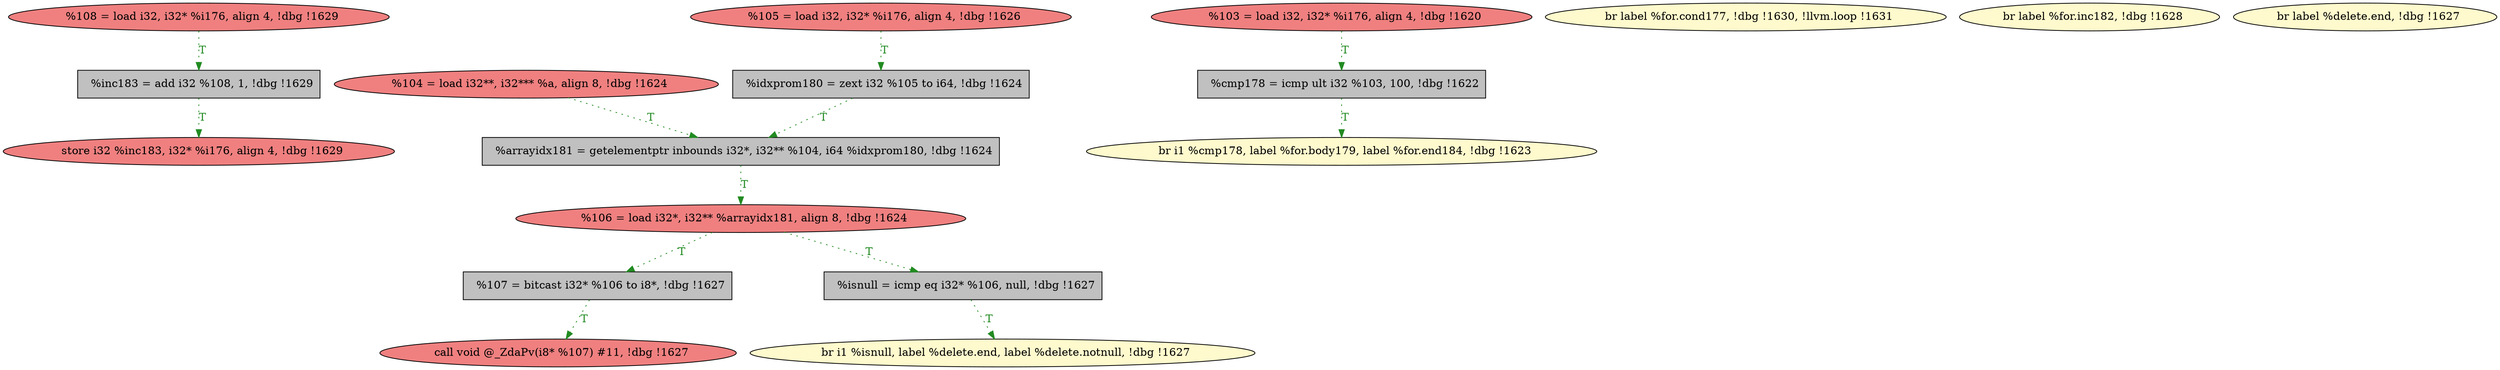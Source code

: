 
digraph G {


node6072 [fillcolor=grey,label="  %inc183 = add i32 %108, 1, !dbg !1629",shape=rectangle,style=filled ]
node6071 [fillcolor=lightcoral,label="  %108 = load i32, i32* %i176, align 4, !dbg !1629",shape=ellipse,style=filled ]
node6058 [fillcolor=lightcoral,label="  call void @_ZdaPv(i8* %107) #11, !dbg !1627",shape=ellipse,style=filled ]
node6062 [fillcolor=lightcoral,label="  store i32 %inc183, i32* %i176, align 4, !dbg !1629",shape=ellipse,style=filled ]
node6060 [fillcolor=lemonchiffon,label="  br i1 %cmp178, label %for.body179, label %for.end184, !dbg !1623",shape=ellipse,style=filled ]
node6068 [fillcolor=lemonchiffon,label="  br i1 %isnull, label %delete.end, label %delete.notnull, !dbg !1627",shape=ellipse,style=filled ]
node6069 [fillcolor=grey,label="  %107 = bitcast i32* %106 to i8*, !dbg !1627",shape=rectangle,style=filled ]
node6057 [fillcolor=lightcoral,label="  %104 = load i32**, i32*** %a, align 8, !dbg !1624",shape=ellipse,style=filled ]
node6055 [fillcolor=lemonchiffon,label="  br label %for.cond177, !dbg !1630, !llvm.loop !1631",shape=ellipse,style=filled ]
node6056 [fillcolor=grey,label="  %idxprom180 = zext i32 %105 to i64, !dbg !1624",shape=rectangle,style=filled ]
node6070 [fillcolor=lightcoral,label="  %103 = load i32, i32* %i176, align 4, !dbg !1620",shape=ellipse,style=filled ]
node6061 [fillcolor=lightcoral,label="  %105 = load i32, i32* %i176, align 4, !dbg !1626",shape=ellipse,style=filled ]
node6065 [fillcolor=grey,label="  %isnull = icmp eq i32* %106, null, !dbg !1627",shape=rectangle,style=filled ]
node6063 [fillcolor=grey,label="  %cmp178 = icmp ult i32 %103, 100, !dbg !1622",shape=rectangle,style=filled ]
node6059 [fillcolor=lemonchiffon,label="  br label %for.inc182, !dbg !1628",shape=ellipse,style=filled ]
node6066 [fillcolor=lemonchiffon,label="  br label %delete.end, !dbg !1627",shape=ellipse,style=filled ]
node6064 [fillcolor=grey,label="  %arrayidx181 = getelementptr inbounds i32*, i32** %104, i64 %idxprom180, !dbg !1624",shape=rectangle,style=filled ]
node6067 [fillcolor=lightcoral,label="  %106 = load i32*, i32** %arrayidx181, align 8, !dbg !1624",shape=ellipse,style=filled ]

node6061->node6056 [style=dotted,color=forestgreen,label="T",fontcolor=forestgreen ]
node6071->node6072 [style=dotted,color=forestgreen,label="T",fontcolor=forestgreen ]
node6057->node6064 [style=dotted,color=forestgreen,label="T",fontcolor=forestgreen ]
node6063->node6060 [style=dotted,color=forestgreen,label="T",fontcolor=forestgreen ]
node6070->node6063 [style=dotted,color=forestgreen,label="T",fontcolor=forestgreen ]
node6056->node6064 [style=dotted,color=forestgreen,label="T",fontcolor=forestgreen ]
node6069->node6058 [style=dotted,color=forestgreen,label="T",fontcolor=forestgreen ]
node6067->node6069 [style=dotted,color=forestgreen,label="T",fontcolor=forestgreen ]
node6067->node6065 [style=dotted,color=forestgreen,label="T",fontcolor=forestgreen ]
node6072->node6062 [style=dotted,color=forestgreen,label="T",fontcolor=forestgreen ]
node6064->node6067 [style=dotted,color=forestgreen,label="T",fontcolor=forestgreen ]
node6065->node6068 [style=dotted,color=forestgreen,label="T",fontcolor=forestgreen ]


}
